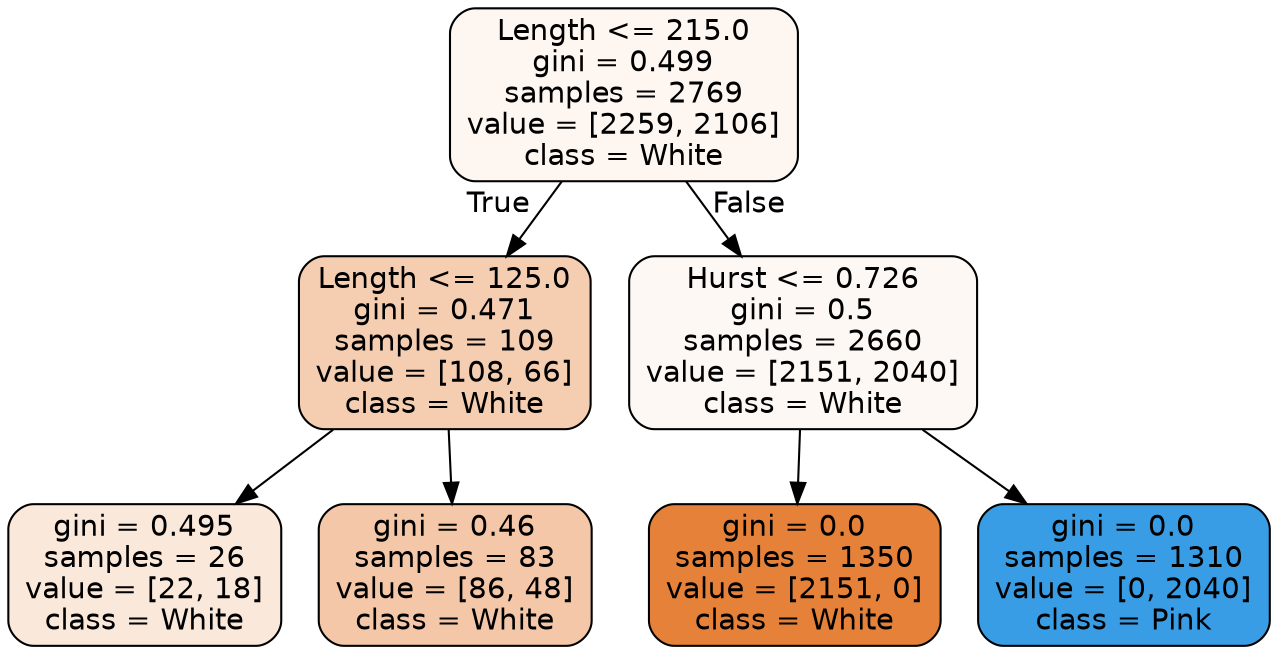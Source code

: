 digraph Tree {
node [shape=box, style="filled, rounded", color="black", fontname=helvetica] ;
edge [fontname=helvetica] ;
0 [label="Length <= 215.0\ngini = 0.499\nsamples = 2769\nvalue = [2259, 2106]\nclass = White", fillcolor="#e5813911"] ;
1 [label="Length <= 125.0\ngini = 0.471\nsamples = 109\nvalue = [108, 66]\nclass = White", fillcolor="#e5813963"] ;
0 -> 1 [labeldistance=2.5, labelangle=45, headlabel="True"] ;
2 [label="gini = 0.495\nsamples = 26\nvalue = [22, 18]\nclass = White", fillcolor="#e581392e"] ;
1 -> 2 ;
3 [label="gini = 0.46\nsamples = 83\nvalue = [86, 48]\nclass = White", fillcolor="#e5813971"] ;
1 -> 3 ;
4 [label="Hurst <= 0.726\ngini = 0.5\nsamples = 2660\nvalue = [2151, 2040]\nclass = White", fillcolor="#e581390d"] ;
0 -> 4 [labeldistance=2.5, labelangle=-45, headlabel="False"] ;
5 [label="gini = 0.0\nsamples = 1350\nvalue = [2151, 0]\nclass = White", fillcolor="#e58139ff"] ;
4 -> 5 ;
6 [label="gini = 0.0\nsamples = 1310\nvalue = [0, 2040]\nclass = Pink", fillcolor="#399de5ff"] ;
4 -> 6 ;
}